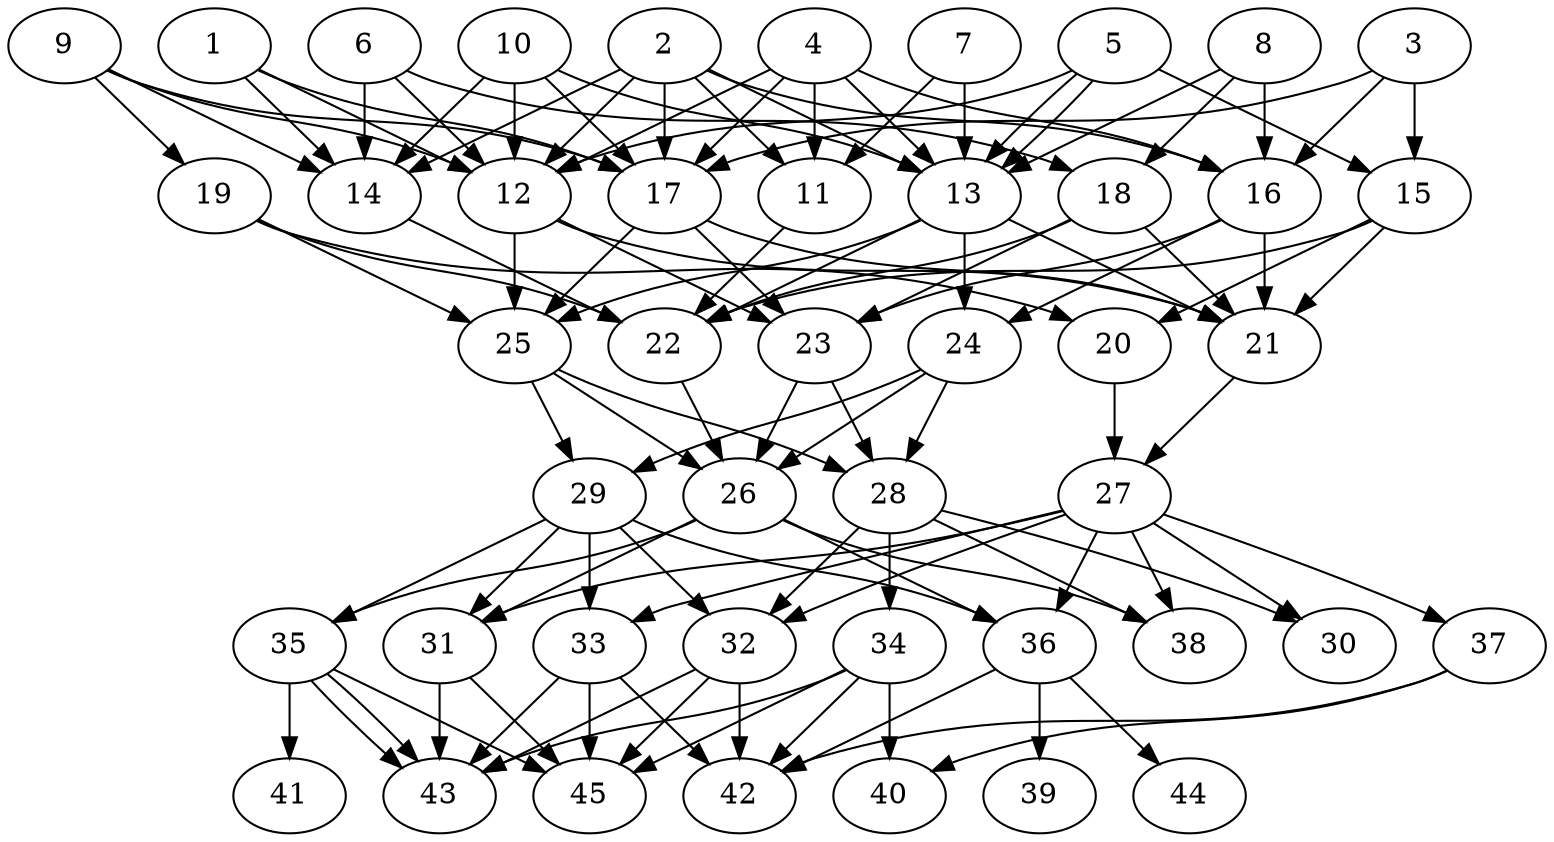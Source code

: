 // DAG automatically generated by daggen at Tue Aug  6 16:31:44 2019
// ./daggen --dot -n 45 --ccr 0.5 --fat 0.6 --regular 0.5 --density 0.7 --mindata 5242880 --maxdata 52428800 
digraph G {
  1 [size="86478848", alpha="0.13", expect_size="43239424"] 
  1 -> 12 [size ="43239424"]
  1 -> 14 [size ="43239424"]
  1 -> 17 [size ="43239424"]
  2 [size="76337152", alpha="0.03", expect_size="38168576"] 
  2 -> 11 [size ="38168576"]
  2 -> 12 [size ="38168576"]
  2 -> 13 [size ="38168576"]
  2 -> 14 [size ="38168576"]
  2 -> 16 [size ="38168576"]
  2 -> 17 [size ="38168576"]
  3 [size="54159360", alpha="0.03", expect_size="27079680"] 
  3 -> 15 [size ="27079680"]
  3 -> 16 [size ="27079680"]
  3 -> 17 [size ="27079680"]
  4 [size="83820544", alpha="0.13", expect_size="41910272"] 
  4 -> 11 [size ="41910272"]
  4 -> 12 [size ="41910272"]
  4 -> 13 [size ="41910272"]
  4 -> 16 [size ="41910272"]
  4 -> 17 [size ="41910272"]
  5 [size="61257728", alpha="0.07", expect_size="30628864"] 
  5 -> 12 [size ="30628864"]
  5 -> 13 [size ="30628864"]
  5 -> 13 [size ="30628864"]
  5 -> 15 [size ="30628864"]
  6 [size="49377280", alpha="0.18", expect_size="24688640"] 
  6 -> 12 [size ="24688640"]
  6 -> 14 [size ="24688640"]
  6 -> 18 [size ="24688640"]
  7 [size="10555392", alpha="0.12", expect_size="5277696"] 
  7 -> 11 [size ="5277696"]
  7 -> 13 [size ="5277696"]
  8 [size="70217728", alpha="0.09", expect_size="35108864"] 
  8 -> 13 [size ="35108864"]
  8 -> 16 [size ="35108864"]
  8 -> 18 [size ="35108864"]
  9 [size="25448448", alpha="0.01", expect_size="12724224"] 
  9 -> 12 [size ="12724224"]
  9 -> 14 [size ="12724224"]
  9 -> 17 [size ="12724224"]
  9 -> 19 [size ="12724224"]
  10 [size="44783616", alpha="0.13", expect_size="22391808"] 
  10 -> 12 [size ="22391808"]
  10 -> 13 [size ="22391808"]
  10 -> 14 [size ="22391808"]
  10 -> 17 [size ="22391808"]
  11 [size="37396480", alpha="0.18", expect_size="18698240"] 
  11 -> 22 [size ="18698240"]
  12 [size="99018752", alpha="0.05", expect_size="49509376"] 
  12 -> 21 [size ="49509376"]
  12 -> 23 [size ="49509376"]
  12 -> 25 [size ="49509376"]
  13 [size="18716672", alpha="0.07", expect_size="9358336"] 
  13 -> 21 [size ="9358336"]
  13 -> 22 [size ="9358336"]
  13 -> 24 [size ="9358336"]
  13 -> 25 [size ="9358336"]
  14 [size="34086912", alpha="0.19", expect_size="17043456"] 
  14 -> 22 [size ="17043456"]
  15 [size="95819776", alpha="0.17", expect_size="47909888"] 
  15 -> 20 [size ="47909888"]
  15 -> 21 [size ="47909888"]
  15 -> 22 [size ="47909888"]
  16 [size="35143680", alpha="0.16", expect_size="17571840"] 
  16 -> 21 [size ="17571840"]
  16 -> 23 [size ="17571840"]
  16 -> 24 [size ="17571840"]
  17 [size="24844288", alpha="0.06", expect_size="12422144"] 
  17 -> 21 [size ="12422144"]
  17 -> 23 [size ="12422144"]
  17 -> 25 [size ="12422144"]
  18 [size="79589376", alpha="0.17", expect_size="39794688"] 
  18 -> 21 [size ="39794688"]
  18 -> 22 [size ="39794688"]
  18 -> 23 [size ="39794688"]
  19 [size="28934144", alpha="0.03", expect_size="14467072"] 
  19 -> 20 [size ="14467072"]
  19 -> 22 [size ="14467072"]
  19 -> 25 [size ="14467072"]
  20 [size="35813376", alpha="0.08", expect_size="17906688"] 
  20 -> 27 [size ="17906688"]
  21 [size="96915456", alpha="0.10", expect_size="48457728"] 
  21 -> 27 [size ="48457728"]
  22 [size="85696512", alpha="0.06", expect_size="42848256"] 
  22 -> 26 [size ="42848256"]
  23 [size="13207552", alpha="0.11", expect_size="6603776"] 
  23 -> 26 [size ="6603776"]
  23 -> 28 [size ="6603776"]
  24 [size="47790080", alpha="0.11", expect_size="23895040"] 
  24 -> 26 [size ="23895040"]
  24 -> 28 [size ="23895040"]
  24 -> 29 [size ="23895040"]
  25 [size="44419072", alpha="0.03", expect_size="22209536"] 
  25 -> 26 [size ="22209536"]
  25 -> 28 [size ="22209536"]
  25 -> 29 [size ="22209536"]
  26 [size="28776448", alpha="0.02", expect_size="14388224"] 
  26 -> 31 [size ="14388224"]
  26 -> 35 [size ="14388224"]
  26 -> 36 [size ="14388224"]
  26 -> 38 [size ="14388224"]
  27 [size="102180864", alpha="0.02", expect_size="51090432"] 
  27 -> 30 [size ="51090432"]
  27 -> 31 [size ="51090432"]
  27 -> 32 [size ="51090432"]
  27 -> 33 [size ="51090432"]
  27 -> 36 [size ="51090432"]
  27 -> 37 [size ="51090432"]
  27 -> 38 [size ="51090432"]
  28 [size="37081088", alpha="0.14", expect_size="18540544"] 
  28 -> 30 [size ="18540544"]
  28 -> 32 [size ="18540544"]
  28 -> 34 [size ="18540544"]
  28 -> 38 [size ="18540544"]
  29 [size="24551424", alpha="0.09", expect_size="12275712"] 
  29 -> 31 [size ="12275712"]
  29 -> 32 [size ="12275712"]
  29 -> 33 [size ="12275712"]
  29 -> 35 [size ="12275712"]
  29 -> 36 [size ="12275712"]
  30 [size="37423104", alpha="0.12", expect_size="18711552"] 
  31 [size="76939264", alpha="0.00", expect_size="38469632"] 
  31 -> 43 [size ="38469632"]
  31 -> 45 [size ="38469632"]
  32 [size="30351360", alpha="0.07", expect_size="15175680"] 
  32 -> 42 [size ="15175680"]
  32 -> 43 [size ="15175680"]
  32 -> 45 [size ="15175680"]
  33 [size="57884672", alpha="0.16", expect_size="28942336"] 
  33 -> 42 [size ="28942336"]
  33 -> 43 [size ="28942336"]
  33 -> 45 [size ="28942336"]
  34 [size="14467072", alpha="0.10", expect_size="7233536"] 
  34 -> 40 [size ="7233536"]
  34 -> 42 [size ="7233536"]
  34 -> 43 [size ="7233536"]
  34 -> 45 [size ="7233536"]
  35 [size="67809280", alpha="0.02", expect_size="33904640"] 
  35 -> 41 [size ="33904640"]
  35 -> 43 [size ="33904640"]
  35 -> 43 [size ="33904640"]
  35 -> 45 [size ="33904640"]
  36 [size="79937536", alpha="0.19", expect_size="39968768"] 
  36 -> 39 [size ="39968768"]
  36 -> 42 [size ="39968768"]
  36 -> 44 [size ="39968768"]
  37 [size="89749504", alpha="0.19", expect_size="44874752"] 
  37 -> 40 [size ="44874752"]
  37 -> 42 [size ="44874752"]
  38 [size="97308672", alpha="0.14", expect_size="48654336"] 
  39 [size="67979264", alpha="0.13", expect_size="33989632"] 
  40 [size="16726016", alpha="0.17", expect_size="8363008"] 
  41 [size="72220672", alpha="0.19", expect_size="36110336"] 
  42 [size="72632320", alpha="0.18", expect_size="36316160"] 
  43 [size="12118016", alpha="0.17", expect_size="6059008"] 
  44 [size="87656448", alpha="0.03", expect_size="43828224"] 
  45 [size="39733248", alpha="0.17", expect_size="19866624"] 
}
